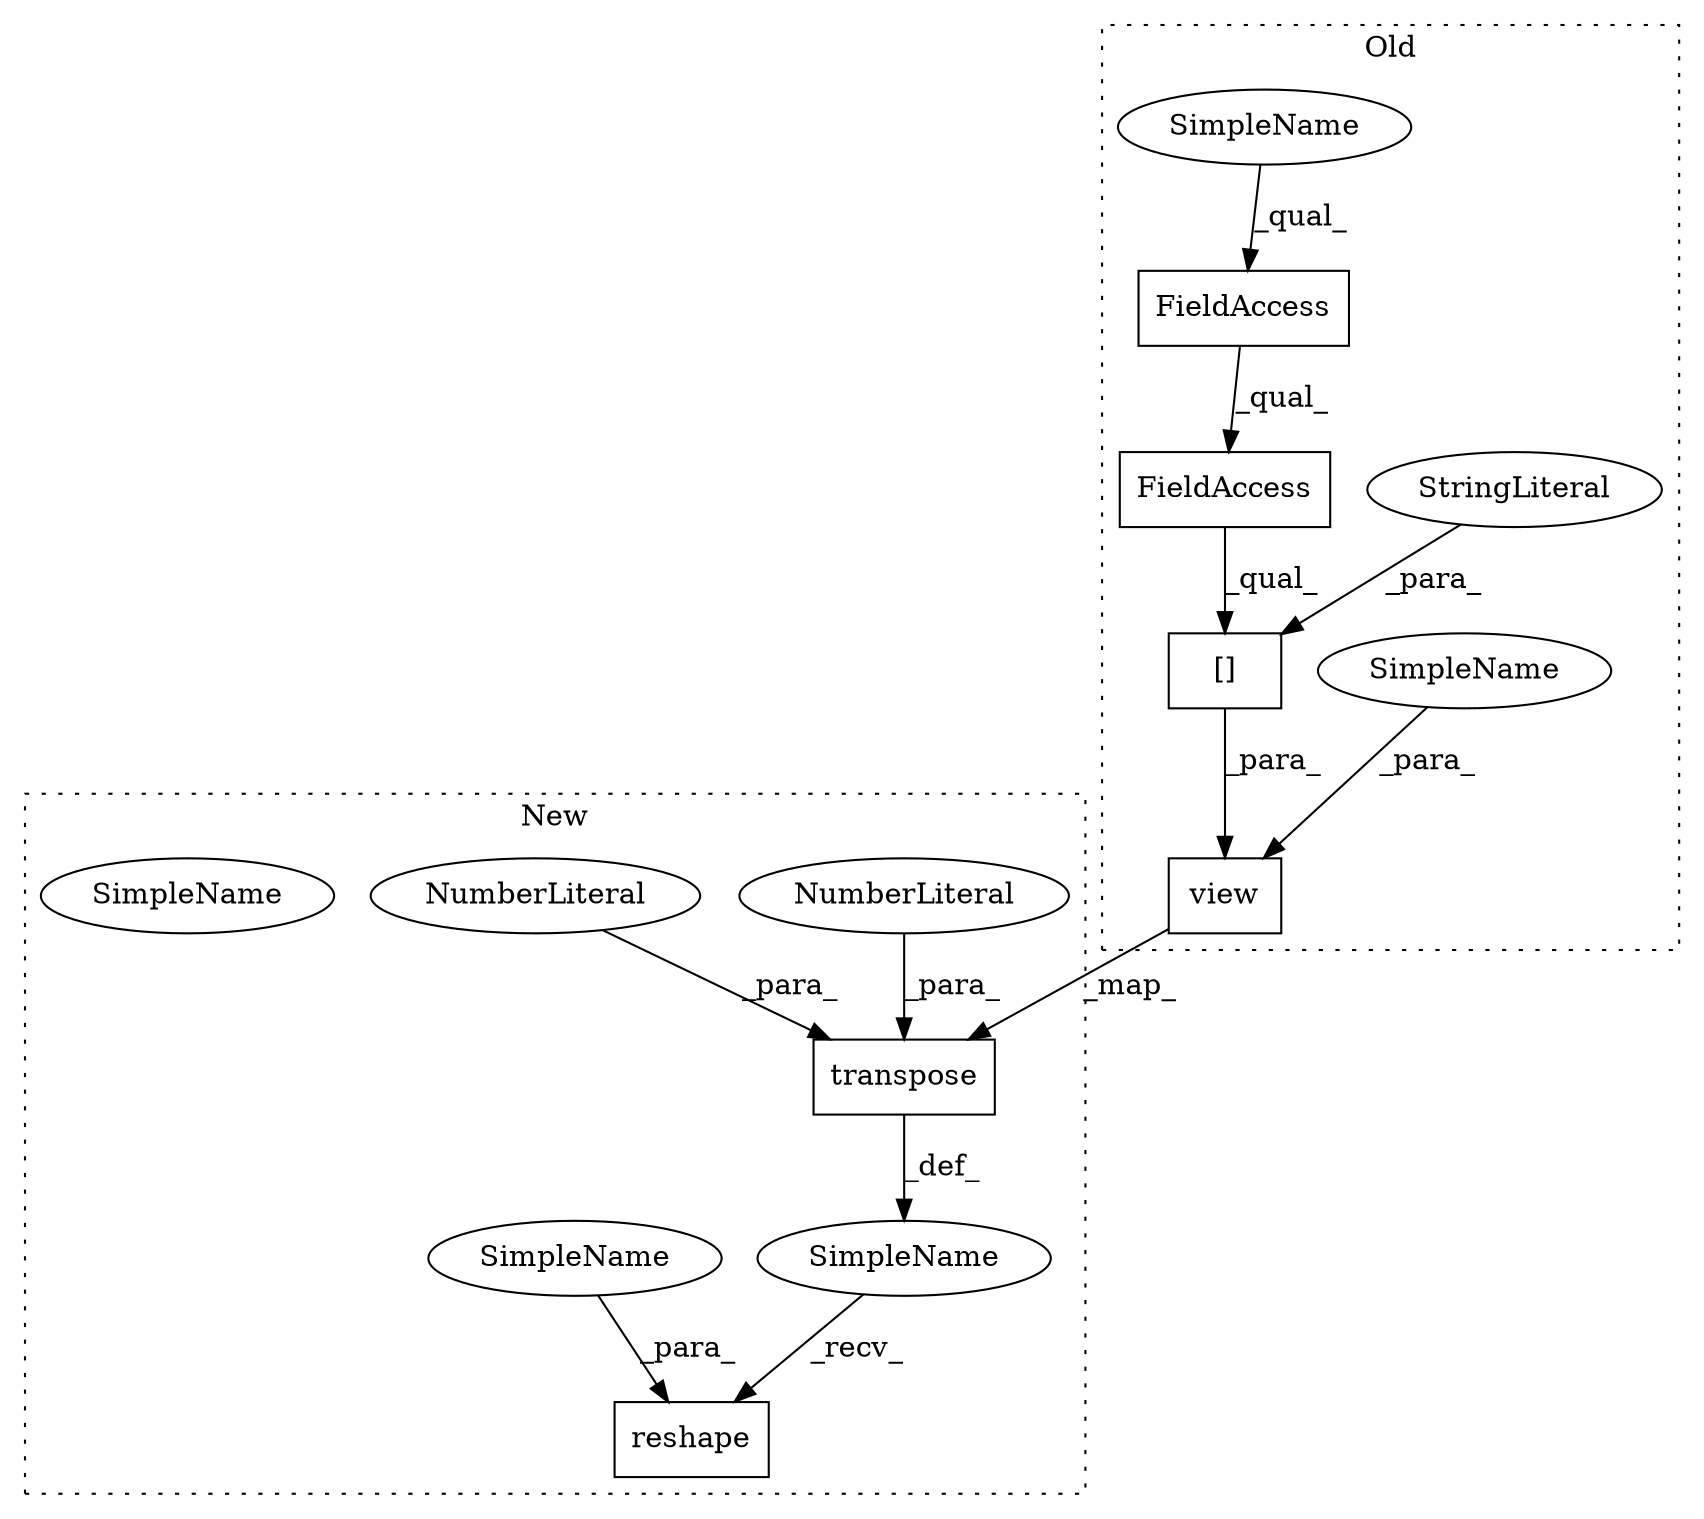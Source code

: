 digraph G {
subgraph cluster0 {
1 [label="view" a="32" s="6514,6561" l="5,1" shape="box"];
5 [label="[]" a="2" s="6522,6560" l="21,1" shape="box"];
6 [label="SimpleName" a="42" s="" l="" shape="ellipse"];
10 [label="StringLiteral" a="45" s="6543" l="17" shape="ellipse"];
11 [label="FieldAccess" a="22" s="6522" l="20" shape="box"];
12 [label="FieldAccess" a="22" s="6522" l="14" shape="box"];
14 [label="SimpleName" a="42" s="6522" l="4" shape="ellipse"];
label = "Old";
style="dotted";
}
subgraph cluster1 {
2 [label="transpose" a="32" s="6486,6499" l="10,1" shape="box"];
3 [label="NumberLiteral" a="34" s="6498" l="1" shape="ellipse"];
4 [label="NumberLiteral" a="34" s="6496" l="1" shape="ellipse"];
7 [label="reshape" a="32" s="6501,6511" l="8,1" shape="box"];
8 [label="SimpleName" a="42" s="" l="" shape="ellipse"];
9 [label="SimpleName" a="42" s="" l="" shape="ellipse"];
13 [label="SimpleName" a="42" s="2250" l="4" shape="ellipse"];
label = "New";
style="dotted";
}
1 -> 2 [label="_map_"];
2 -> 9 [label="_def_"];
3 -> 2 [label="_para_"];
4 -> 2 [label="_para_"];
5 -> 1 [label="_para_"];
6 -> 1 [label="_para_"];
8 -> 7 [label="_para_"];
9 -> 7 [label="_recv_"];
10 -> 5 [label="_para_"];
11 -> 5 [label="_qual_"];
12 -> 11 [label="_qual_"];
14 -> 12 [label="_qual_"];
}